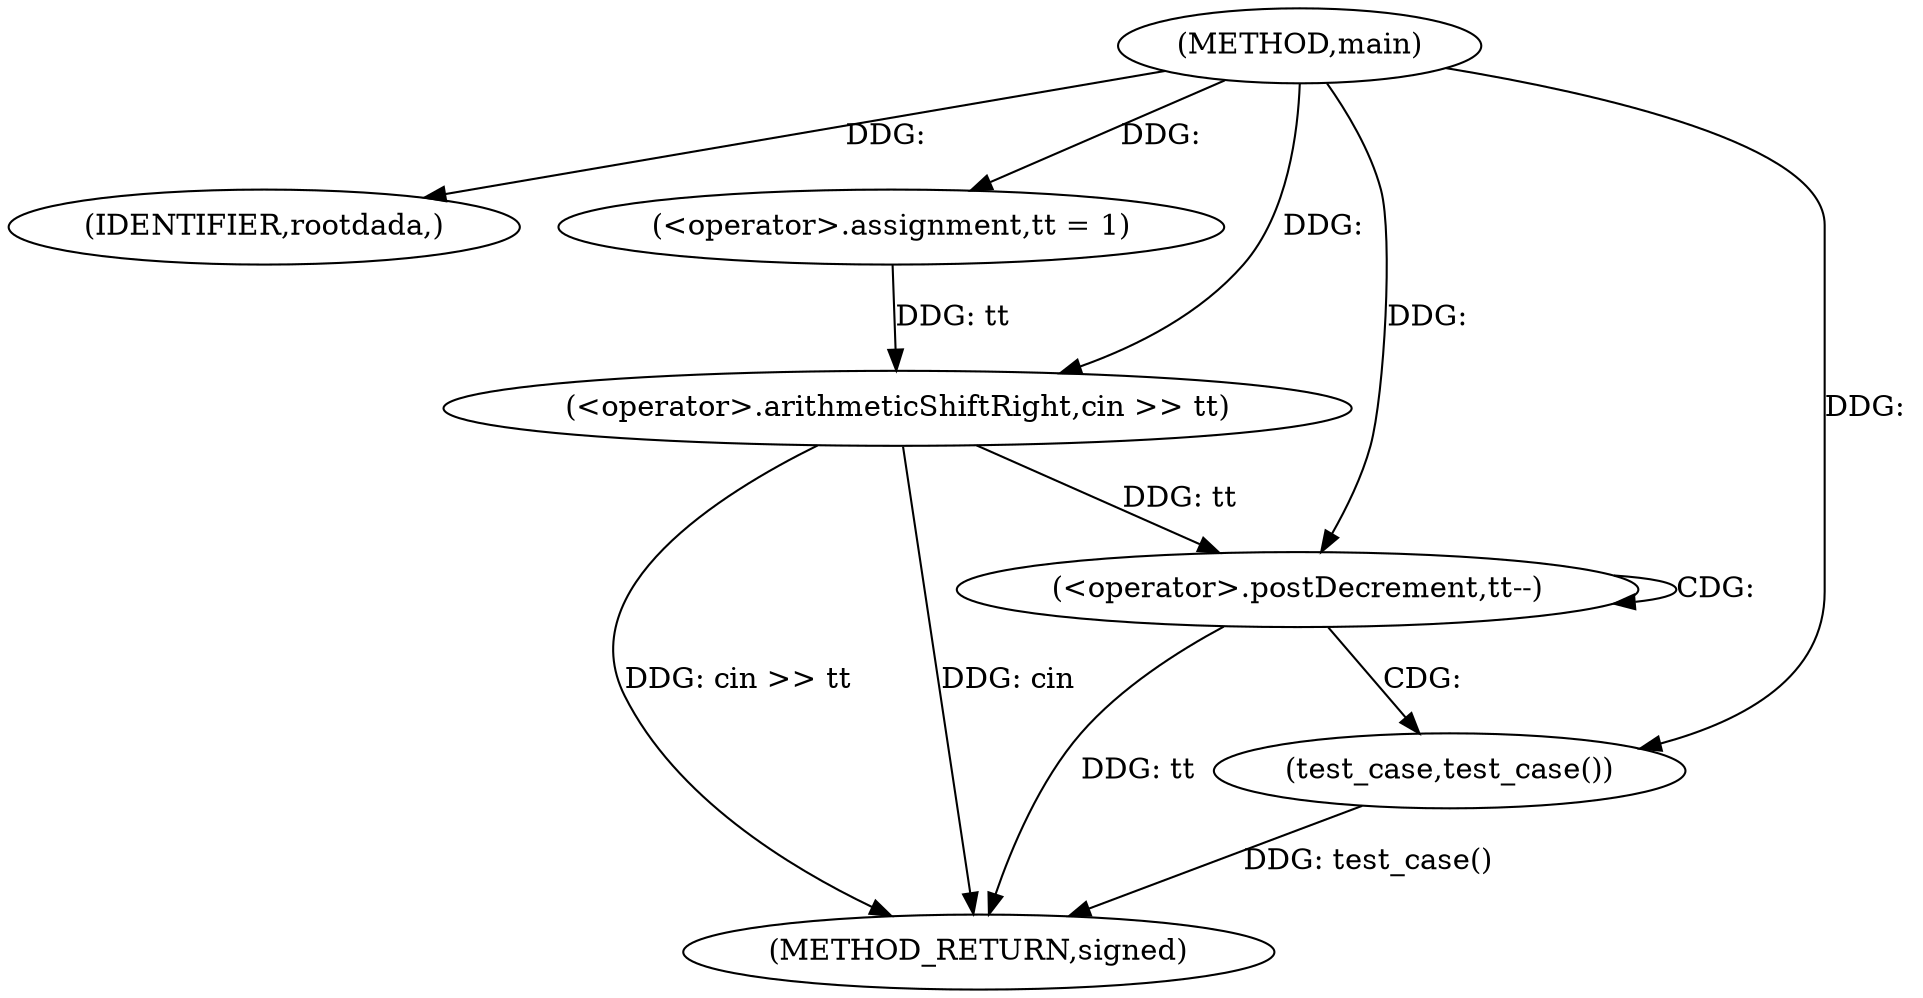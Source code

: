 digraph "main" {  
"1000354" [label = "(METHOD,main)" ]
"1000369" [label = "(METHOD_RETURN,signed)" ]
"1000356" [label = "(IDENTIFIER,rootdada,)" ]
"1000358" [label = "(<operator>.assignment,tt = 1)" ]
"1000361" [label = "(<operator>.arithmeticShiftRight,cin >> tt)" ]
"1000365" [label = "(<operator>.postDecrement,tt--)" ]
"1000368" [label = "(test_case,test_case())" ]
  "1000361" -> "1000369"  [ label = "DDG: cin >> tt"] 
  "1000365" -> "1000369"  [ label = "DDG: tt"] 
  "1000368" -> "1000369"  [ label = "DDG: test_case()"] 
  "1000361" -> "1000369"  [ label = "DDG: cin"] 
  "1000354" -> "1000356"  [ label = "DDG: "] 
  "1000354" -> "1000358"  [ label = "DDG: "] 
  "1000354" -> "1000361"  [ label = "DDG: "] 
  "1000358" -> "1000361"  [ label = "DDG: tt"] 
  "1000361" -> "1000365"  [ label = "DDG: tt"] 
  "1000354" -> "1000365"  [ label = "DDG: "] 
  "1000354" -> "1000368"  [ label = "DDG: "] 
  "1000365" -> "1000368"  [ label = "CDG: "] 
  "1000365" -> "1000365"  [ label = "CDG: "] 
}
